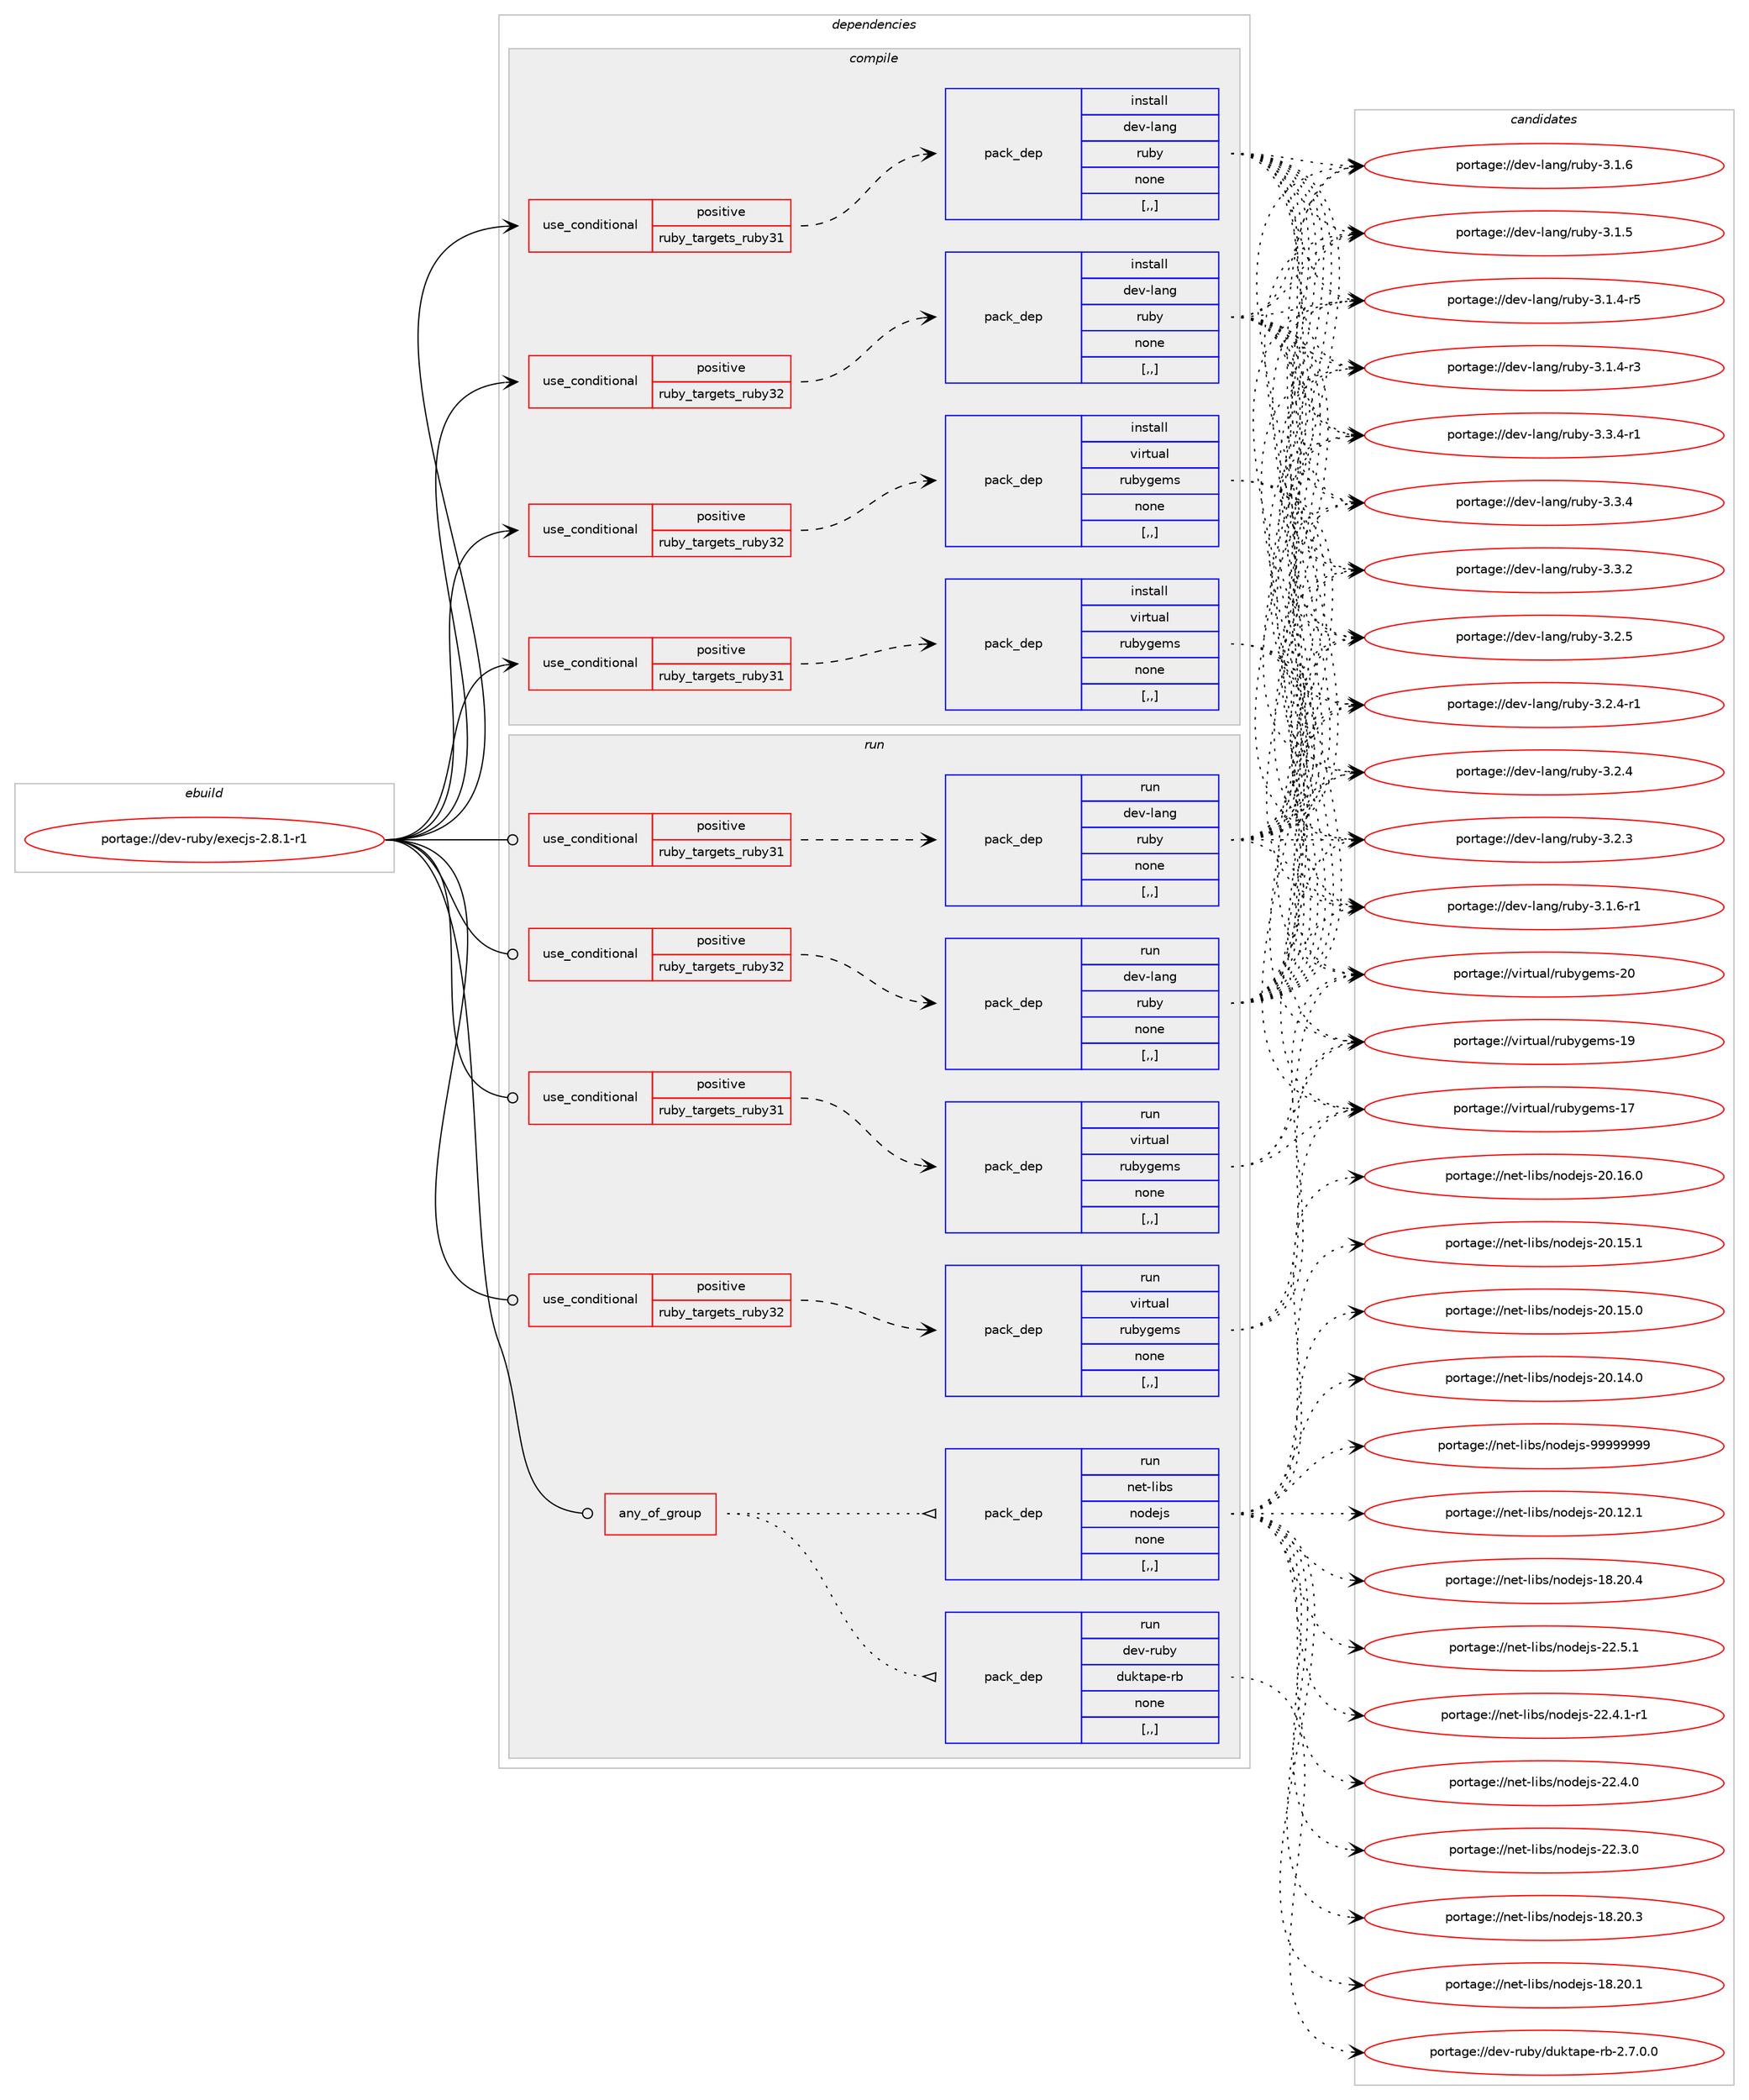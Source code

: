 digraph prolog {

# *************
# Graph options
# *************

newrank=true;
concentrate=true;
compound=true;
graph [rankdir=LR,fontname=Helvetica,fontsize=10,ranksep=1.5];#, ranksep=2.5, nodesep=0.2];
edge  [arrowhead=vee];
node  [fontname=Helvetica,fontsize=10];

# **********
# The ebuild
# **********

subgraph cluster_leftcol {
color=gray;
label=<<i>ebuild</i>>;
id [label="portage://dev-ruby/execjs-2.8.1-r1", color=red, width=4, href="../dev-ruby/execjs-2.8.1-r1.svg"];
}

# ****************
# The dependencies
# ****************

subgraph cluster_midcol {
color=gray;
label=<<i>dependencies</i>>;
subgraph cluster_compile {
fillcolor="#eeeeee";
style=filled;
label=<<i>compile</i>>;
subgraph cond47354 {
dependency182926 [label=<<TABLE BORDER="0" CELLBORDER="1" CELLSPACING="0" CELLPADDING="4"><TR><TD ROWSPAN="3" CELLPADDING="10">use_conditional</TD></TR><TR><TD>positive</TD></TR><TR><TD>ruby_targets_ruby31</TD></TR></TABLE>>, shape=none, color=red];
subgraph pack134259 {
dependency182927 [label=<<TABLE BORDER="0" CELLBORDER="1" CELLSPACING="0" CELLPADDING="4" WIDTH="220"><TR><TD ROWSPAN="6" CELLPADDING="30">pack_dep</TD></TR><TR><TD WIDTH="110">install</TD></TR><TR><TD>dev-lang</TD></TR><TR><TD>ruby</TD></TR><TR><TD>none</TD></TR><TR><TD>[,,]</TD></TR></TABLE>>, shape=none, color=blue];
}
dependency182926:e -> dependency182927:w [weight=20,style="dashed",arrowhead="vee"];
}
id:e -> dependency182926:w [weight=20,style="solid",arrowhead="vee"];
subgraph cond47355 {
dependency182928 [label=<<TABLE BORDER="0" CELLBORDER="1" CELLSPACING="0" CELLPADDING="4"><TR><TD ROWSPAN="3" CELLPADDING="10">use_conditional</TD></TR><TR><TD>positive</TD></TR><TR><TD>ruby_targets_ruby31</TD></TR></TABLE>>, shape=none, color=red];
subgraph pack134260 {
dependency182929 [label=<<TABLE BORDER="0" CELLBORDER="1" CELLSPACING="0" CELLPADDING="4" WIDTH="220"><TR><TD ROWSPAN="6" CELLPADDING="30">pack_dep</TD></TR><TR><TD WIDTH="110">install</TD></TR><TR><TD>virtual</TD></TR><TR><TD>rubygems</TD></TR><TR><TD>none</TD></TR><TR><TD>[,,]</TD></TR></TABLE>>, shape=none, color=blue];
}
dependency182928:e -> dependency182929:w [weight=20,style="dashed",arrowhead="vee"];
}
id:e -> dependency182928:w [weight=20,style="solid",arrowhead="vee"];
subgraph cond47356 {
dependency182930 [label=<<TABLE BORDER="0" CELLBORDER="1" CELLSPACING="0" CELLPADDING="4"><TR><TD ROWSPAN="3" CELLPADDING="10">use_conditional</TD></TR><TR><TD>positive</TD></TR><TR><TD>ruby_targets_ruby32</TD></TR></TABLE>>, shape=none, color=red];
subgraph pack134261 {
dependency182931 [label=<<TABLE BORDER="0" CELLBORDER="1" CELLSPACING="0" CELLPADDING="4" WIDTH="220"><TR><TD ROWSPAN="6" CELLPADDING="30">pack_dep</TD></TR><TR><TD WIDTH="110">install</TD></TR><TR><TD>dev-lang</TD></TR><TR><TD>ruby</TD></TR><TR><TD>none</TD></TR><TR><TD>[,,]</TD></TR></TABLE>>, shape=none, color=blue];
}
dependency182930:e -> dependency182931:w [weight=20,style="dashed",arrowhead="vee"];
}
id:e -> dependency182930:w [weight=20,style="solid",arrowhead="vee"];
subgraph cond47357 {
dependency182932 [label=<<TABLE BORDER="0" CELLBORDER="1" CELLSPACING="0" CELLPADDING="4"><TR><TD ROWSPAN="3" CELLPADDING="10">use_conditional</TD></TR><TR><TD>positive</TD></TR><TR><TD>ruby_targets_ruby32</TD></TR></TABLE>>, shape=none, color=red];
subgraph pack134262 {
dependency182933 [label=<<TABLE BORDER="0" CELLBORDER="1" CELLSPACING="0" CELLPADDING="4" WIDTH="220"><TR><TD ROWSPAN="6" CELLPADDING="30">pack_dep</TD></TR><TR><TD WIDTH="110">install</TD></TR><TR><TD>virtual</TD></TR><TR><TD>rubygems</TD></TR><TR><TD>none</TD></TR><TR><TD>[,,]</TD></TR></TABLE>>, shape=none, color=blue];
}
dependency182932:e -> dependency182933:w [weight=20,style="dashed",arrowhead="vee"];
}
id:e -> dependency182932:w [weight=20,style="solid",arrowhead="vee"];
}
subgraph cluster_compileandrun {
fillcolor="#eeeeee";
style=filled;
label=<<i>compile and run</i>>;
}
subgraph cluster_run {
fillcolor="#eeeeee";
style=filled;
label=<<i>run</i>>;
subgraph any1163 {
dependency182934 [label=<<TABLE BORDER="0" CELLBORDER="1" CELLSPACING="0" CELLPADDING="4"><TR><TD CELLPADDING="10">any_of_group</TD></TR></TABLE>>, shape=none, color=red];subgraph pack134263 {
dependency182935 [label=<<TABLE BORDER="0" CELLBORDER="1" CELLSPACING="0" CELLPADDING="4" WIDTH="220"><TR><TD ROWSPAN="6" CELLPADDING="30">pack_dep</TD></TR><TR><TD WIDTH="110">run</TD></TR><TR><TD>dev-ruby</TD></TR><TR><TD>duktape-rb</TD></TR><TR><TD>none</TD></TR><TR><TD>[,,]</TD></TR></TABLE>>, shape=none, color=blue];
}
dependency182934:e -> dependency182935:w [weight=20,style="dotted",arrowhead="oinv"];
subgraph pack134264 {
dependency182936 [label=<<TABLE BORDER="0" CELLBORDER="1" CELLSPACING="0" CELLPADDING="4" WIDTH="220"><TR><TD ROWSPAN="6" CELLPADDING="30">pack_dep</TD></TR><TR><TD WIDTH="110">run</TD></TR><TR><TD>net-libs</TD></TR><TR><TD>nodejs</TD></TR><TR><TD>none</TD></TR><TR><TD>[,,]</TD></TR></TABLE>>, shape=none, color=blue];
}
dependency182934:e -> dependency182936:w [weight=20,style="dotted",arrowhead="oinv"];
}
id:e -> dependency182934:w [weight=20,style="solid",arrowhead="odot"];
subgraph cond47358 {
dependency182937 [label=<<TABLE BORDER="0" CELLBORDER="1" CELLSPACING="0" CELLPADDING="4"><TR><TD ROWSPAN="3" CELLPADDING="10">use_conditional</TD></TR><TR><TD>positive</TD></TR><TR><TD>ruby_targets_ruby31</TD></TR></TABLE>>, shape=none, color=red];
subgraph pack134265 {
dependency182938 [label=<<TABLE BORDER="0" CELLBORDER="1" CELLSPACING="0" CELLPADDING="4" WIDTH="220"><TR><TD ROWSPAN="6" CELLPADDING="30">pack_dep</TD></TR><TR><TD WIDTH="110">run</TD></TR><TR><TD>dev-lang</TD></TR><TR><TD>ruby</TD></TR><TR><TD>none</TD></TR><TR><TD>[,,]</TD></TR></TABLE>>, shape=none, color=blue];
}
dependency182937:e -> dependency182938:w [weight=20,style="dashed",arrowhead="vee"];
}
id:e -> dependency182937:w [weight=20,style="solid",arrowhead="odot"];
subgraph cond47359 {
dependency182939 [label=<<TABLE BORDER="0" CELLBORDER="1" CELLSPACING="0" CELLPADDING="4"><TR><TD ROWSPAN="3" CELLPADDING="10">use_conditional</TD></TR><TR><TD>positive</TD></TR><TR><TD>ruby_targets_ruby31</TD></TR></TABLE>>, shape=none, color=red];
subgraph pack134266 {
dependency182940 [label=<<TABLE BORDER="0" CELLBORDER="1" CELLSPACING="0" CELLPADDING="4" WIDTH="220"><TR><TD ROWSPAN="6" CELLPADDING="30">pack_dep</TD></TR><TR><TD WIDTH="110">run</TD></TR><TR><TD>virtual</TD></TR><TR><TD>rubygems</TD></TR><TR><TD>none</TD></TR><TR><TD>[,,]</TD></TR></TABLE>>, shape=none, color=blue];
}
dependency182939:e -> dependency182940:w [weight=20,style="dashed",arrowhead="vee"];
}
id:e -> dependency182939:w [weight=20,style="solid",arrowhead="odot"];
subgraph cond47360 {
dependency182941 [label=<<TABLE BORDER="0" CELLBORDER="1" CELLSPACING="0" CELLPADDING="4"><TR><TD ROWSPAN="3" CELLPADDING="10">use_conditional</TD></TR><TR><TD>positive</TD></TR><TR><TD>ruby_targets_ruby32</TD></TR></TABLE>>, shape=none, color=red];
subgraph pack134267 {
dependency182942 [label=<<TABLE BORDER="0" CELLBORDER="1" CELLSPACING="0" CELLPADDING="4" WIDTH="220"><TR><TD ROWSPAN="6" CELLPADDING="30">pack_dep</TD></TR><TR><TD WIDTH="110">run</TD></TR><TR><TD>dev-lang</TD></TR><TR><TD>ruby</TD></TR><TR><TD>none</TD></TR><TR><TD>[,,]</TD></TR></TABLE>>, shape=none, color=blue];
}
dependency182941:e -> dependency182942:w [weight=20,style="dashed",arrowhead="vee"];
}
id:e -> dependency182941:w [weight=20,style="solid",arrowhead="odot"];
subgraph cond47361 {
dependency182943 [label=<<TABLE BORDER="0" CELLBORDER="1" CELLSPACING="0" CELLPADDING="4"><TR><TD ROWSPAN="3" CELLPADDING="10">use_conditional</TD></TR><TR><TD>positive</TD></TR><TR><TD>ruby_targets_ruby32</TD></TR></TABLE>>, shape=none, color=red];
subgraph pack134268 {
dependency182944 [label=<<TABLE BORDER="0" CELLBORDER="1" CELLSPACING="0" CELLPADDING="4" WIDTH="220"><TR><TD ROWSPAN="6" CELLPADDING="30">pack_dep</TD></TR><TR><TD WIDTH="110">run</TD></TR><TR><TD>virtual</TD></TR><TR><TD>rubygems</TD></TR><TR><TD>none</TD></TR><TR><TD>[,,]</TD></TR></TABLE>>, shape=none, color=blue];
}
dependency182943:e -> dependency182944:w [weight=20,style="dashed",arrowhead="vee"];
}
id:e -> dependency182943:w [weight=20,style="solid",arrowhead="odot"];
}
}

# **************
# The candidates
# **************

subgraph cluster_choices {
rank=same;
color=gray;
label=<<i>candidates</i>>;

subgraph choice134259 {
color=black;
nodesep=1;
choice100101118451089711010347114117981214551465146524511449 [label="portage://dev-lang/ruby-3.3.4-r1", color=red, width=4,href="../dev-lang/ruby-3.3.4-r1.svg"];
choice10010111845108971101034711411798121455146514652 [label="portage://dev-lang/ruby-3.3.4", color=red, width=4,href="../dev-lang/ruby-3.3.4.svg"];
choice10010111845108971101034711411798121455146514650 [label="portage://dev-lang/ruby-3.3.2", color=red, width=4,href="../dev-lang/ruby-3.3.2.svg"];
choice10010111845108971101034711411798121455146504653 [label="portage://dev-lang/ruby-3.2.5", color=red, width=4,href="../dev-lang/ruby-3.2.5.svg"];
choice100101118451089711010347114117981214551465046524511449 [label="portage://dev-lang/ruby-3.2.4-r1", color=red, width=4,href="../dev-lang/ruby-3.2.4-r1.svg"];
choice10010111845108971101034711411798121455146504652 [label="portage://dev-lang/ruby-3.2.4", color=red, width=4,href="../dev-lang/ruby-3.2.4.svg"];
choice10010111845108971101034711411798121455146504651 [label="portage://dev-lang/ruby-3.2.3", color=red, width=4,href="../dev-lang/ruby-3.2.3.svg"];
choice100101118451089711010347114117981214551464946544511449 [label="portage://dev-lang/ruby-3.1.6-r1", color=red, width=4,href="../dev-lang/ruby-3.1.6-r1.svg"];
choice10010111845108971101034711411798121455146494654 [label="portage://dev-lang/ruby-3.1.6", color=red, width=4,href="../dev-lang/ruby-3.1.6.svg"];
choice10010111845108971101034711411798121455146494653 [label="portage://dev-lang/ruby-3.1.5", color=red, width=4,href="../dev-lang/ruby-3.1.5.svg"];
choice100101118451089711010347114117981214551464946524511453 [label="portage://dev-lang/ruby-3.1.4-r5", color=red, width=4,href="../dev-lang/ruby-3.1.4-r5.svg"];
choice100101118451089711010347114117981214551464946524511451 [label="portage://dev-lang/ruby-3.1.4-r3", color=red, width=4,href="../dev-lang/ruby-3.1.4-r3.svg"];
dependency182927:e -> choice100101118451089711010347114117981214551465146524511449:w [style=dotted,weight="100"];
dependency182927:e -> choice10010111845108971101034711411798121455146514652:w [style=dotted,weight="100"];
dependency182927:e -> choice10010111845108971101034711411798121455146514650:w [style=dotted,weight="100"];
dependency182927:e -> choice10010111845108971101034711411798121455146504653:w [style=dotted,weight="100"];
dependency182927:e -> choice100101118451089711010347114117981214551465046524511449:w [style=dotted,weight="100"];
dependency182927:e -> choice10010111845108971101034711411798121455146504652:w [style=dotted,weight="100"];
dependency182927:e -> choice10010111845108971101034711411798121455146504651:w [style=dotted,weight="100"];
dependency182927:e -> choice100101118451089711010347114117981214551464946544511449:w [style=dotted,weight="100"];
dependency182927:e -> choice10010111845108971101034711411798121455146494654:w [style=dotted,weight="100"];
dependency182927:e -> choice10010111845108971101034711411798121455146494653:w [style=dotted,weight="100"];
dependency182927:e -> choice100101118451089711010347114117981214551464946524511453:w [style=dotted,weight="100"];
dependency182927:e -> choice100101118451089711010347114117981214551464946524511451:w [style=dotted,weight="100"];
}
subgraph choice134260 {
color=black;
nodesep=1;
choice118105114116117971084711411798121103101109115455048 [label="portage://virtual/rubygems-20", color=red, width=4,href="../virtual/rubygems-20.svg"];
choice118105114116117971084711411798121103101109115454957 [label="portage://virtual/rubygems-19", color=red, width=4,href="../virtual/rubygems-19.svg"];
choice118105114116117971084711411798121103101109115454955 [label="portage://virtual/rubygems-17", color=red, width=4,href="../virtual/rubygems-17.svg"];
dependency182929:e -> choice118105114116117971084711411798121103101109115455048:w [style=dotted,weight="100"];
dependency182929:e -> choice118105114116117971084711411798121103101109115454957:w [style=dotted,weight="100"];
dependency182929:e -> choice118105114116117971084711411798121103101109115454955:w [style=dotted,weight="100"];
}
subgraph choice134261 {
color=black;
nodesep=1;
choice100101118451089711010347114117981214551465146524511449 [label="portage://dev-lang/ruby-3.3.4-r1", color=red, width=4,href="../dev-lang/ruby-3.3.4-r1.svg"];
choice10010111845108971101034711411798121455146514652 [label="portage://dev-lang/ruby-3.3.4", color=red, width=4,href="../dev-lang/ruby-3.3.4.svg"];
choice10010111845108971101034711411798121455146514650 [label="portage://dev-lang/ruby-3.3.2", color=red, width=4,href="../dev-lang/ruby-3.3.2.svg"];
choice10010111845108971101034711411798121455146504653 [label="portage://dev-lang/ruby-3.2.5", color=red, width=4,href="../dev-lang/ruby-3.2.5.svg"];
choice100101118451089711010347114117981214551465046524511449 [label="portage://dev-lang/ruby-3.2.4-r1", color=red, width=4,href="../dev-lang/ruby-3.2.4-r1.svg"];
choice10010111845108971101034711411798121455146504652 [label="portage://dev-lang/ruby-3.2.4", color=red, width=4,href="../dev-lang/ruby-3.2.4.svg"];
choice10010111845108971101034711411798121455146504651 [label="portage://dev-lang/ruby-3.2.3", color=red, width=4,href="../dev-lang/ruby-3.2.3.svg"];
choice100101118451089711010347114117981214551464946544511449 [label="portage://dev-lang/ruby-3.1.6-r1", color=red, width=4,href="../dev-lang/ruby-3.1.6-r1.svg"];
choice10010111845108971101034711411798121455146494654 [label="portage://dev-lang/ruby-3.1.6", color=red, width=4,href="../dev-lang/ruby-3.1.6.svg"];
choice10010111845108971101034711411798121455146494653 [label="portage://dev-lang/ruby-3.1.5", color=red, width=4,href="../dev-lang/ruby-3.1.5.svg"];
choice100101118451089711010347114117981214551464946524511453 [label="portage://dev-lang/ruby-3.1.4-r5", color=red, width=4,href="../dev-lang/ruby-3.1.4-r5.svg"];
choice100101118451089711010347114117981214551464946524511451 [label="portage://dev-lang/ruby-3.1.4-r3", color=red, width=4,href="../dev-lang/ruby-3.1.4-r3.svg"];
dependency182931:e -> choice100101118451089711010347114117981214551465146524511449:w [style=dotted,weight="100"];
dependency182931:e -> choice10010111845108971101034711411798121455146514652:w [style=dotted,weight="100"];
dependency182931:e -> choice10010111845108971101034711411798121455146514650:w [style=dotted,weight="100"];
dependency182931:e -> choice10010111845108971101034711411798121455146504653:w [style=dotted,weight="100"];
dependency182931:e -> choice100101118451089711010347114117981214551465046524511449:w [style=dotted,weight="100"];
dependency182931:e -> choice10010111845108971101034711411798121455146504652:w [style=dotted,weight="100"];
dependency182931:e -> choice10010111845108971101034711411798121455146504651:w [style=dotted,weight="100"];
dependency182931:e -> choice100101118451089711010347114117981214551464946544511449:w [style=dotted,weight="100"];
dependency182931:e -> choice10010111845108971101034711411798121455146494654:w [style=dotted,weight="100"];
dependency182931:e -> choice10010111845108971101034711411798121455146494653:w [style=dotted,weight="100"];
dependency182931:e -> choice100101118451089711010347114117981214551464946524511453:w [style=dotted,weight="100"];
dependency182931:e -> choice100101118451089711010347114117981214551464946524511451:w [style=dotted,weight="100"];
}
subgraph choice134262 {
color=black;
nodesep=1;
choice118105114116117971084711411798121103101109115455048 [label="portage://virtual/rubygems-20", color=red, width=4,href="../virtual/rubygems-20.svg"];
choice118105114116117971084711411798121103101109115454957 [label="portage://virtual/rubygems-19", color=red, width=4,href="../virtual/rubygems-19.svg"];
choice118105114116117971084711411798121103101109115454955 [label="portage://virtual/rubygems-17", color=red, width=4,href="../virtual/rubygems-17.svg"];
dependency182933:e -> choice118105114116117971084711411798121103101109115455048:w [style=dotted,weight="100"];
dependency182933:e -> choice118105114116117971084711411798121103101109115454957:w [style=dotted,weight="100"];
dependency182933:e -> choice118105114116117971084711411798121103101109115454955:w [style=dotted,weight="100"];
}
subgraph choice134263 {
color=black;
nodesep=1;
choice1001011184511411798121471001171071169711210145114984550465546484648 [label="portage://dev-ruby/duktape-rb-2.7.0.0", color=red, width=4,href="../dev-ruby/duktape-rb-2.7.0.0.svg"];
dependency182935:e -> choice1001011184511411798121471001171071169711210145114984550465546484648:w [style=dotted,weight="100"];
}
subgraph choice134264 {
color=black;
nodesep=1;
choice110101116451081059811547110111100101106115455757575757575757 [label="portage://net-libs/nodejs-99999999", color=red, width=4,href="../net-libs/nodejs-99999999.svg"];
choice11010111645108105981154711011110010110611545505046534649 [label="portage://net-libs/nodejs-22.5.1", color=red, width=4,href="../net-libs/nodejs-22.5.1.svg"];
choice110101116451081059811547110111100101106115455050465246494511449 [label="portage://net-libs/nodejs-22.4.1-r1", color=red, width=4,href="../net-libs/nodejs-22.4.1-r1.svg"];
choice11010111645108105981154711011110010110611545505046524648 [label="portage://net-libs/nodejs-22.4.0", color=red, width=4,href="../net-libs/nodejs-22.4.0.svg"];
choice11010111645108105981154711011110010110611545505046514648 [label="portage://net-libs/nodejs-22.3.0", color=red, width=4,href="../net-libs/nodejs-22.3.0.svg"];
choice1101011164510810598115471101111001011061154550484649544648 [label="portage://net-libs/nodejs-20.16.0", color=red, width=4,href="../net-libs/nodejs-20.16.0.svg"];
choice1101011164510810598115471101111001011061154550484649534649 [label="portage://net-libs/nodejs-20.15.1", color=red, width=4,href="../net-libs/nodejs-20.15.1.svg"];
choice1101011164510810598115471101111001011061154550484649534648 [label="portage://net-libs/nodejs-20.15.0", color=red, width=4,href="../net-libs/nodejs-20.15.0.svg"];
choice1101011164510810598115471101111001011061154550484649524648 [label="portage://net-libs/nodejs-20.14.0", color=red, width=4,href="../net-libs/nodejs-20.14.0.svg"];
choice1101011164510810598115471101111001011061154550484649504649 [label="portage://net-libs/nodejs-20.12.1", color=red, width=4,href="../net-libs/nodejs-20.12.1.svg"];
choice1101011164510810598115471101111001011061154549564650484652 [label="portage://net-libs/nodejs-18.20.4", color=red, width=4,href="../net-libs/nodejs-18.20.4.svg"];
choice1101011164510810598115471101111001011061154549564650484651 [label="portage://net-libs/nodejs-18.20.3", color=red, width=4,href="../net-libs/nodejs-18.20.3.svg"];
choice1101011164510810598115471101111001011061154549564650484649 [label="portage://net-libs/nodejs-18.20.1", color=red, width=4,href="../net-libs/nodejs-18.20.1.svg"];
dependency182936:e -> choice110101116451081059811547110111100101106115455757575757575757:w [style=dotted,weight="100"];
dependency182936:e -> choice11010111645108105981154711011110010110611545505046534649:w [style=dotted,weight="100"];
dependency182936:e -> choice110101116451081059811547110111100101106115455050465246494511449:w [style=dotted,weight="100"];
dependency182936:e -> choice11010111645108105981154711011110010110611545505046524648:w [style=dotted,weight="100"];
dependency182936:e -> choice11010111645108105981154711011110010110611545505046514648:w [style=dotted,weight="100"];
dependency182936:e -> choice1101011164510810598115471101111001011061154550484649544648:w [style=dotted,weight="100"];
dependency182936:e -> choice1101011164510810598115471101111001011061154550484649534649:w [style=dotted,weight="100"];
dependency182936:e -> choice1101011164510810598115471101111001011061154550484649534648:w [style=dotted,weight="100"];
dependency182936:e -> choice1101011164510810598115471101111001011061154550484649524648:w [style=dotted,weight="100"];
dependency182936:e -> choice1101011164510810598115471101111001011061154550484649504649:w [style=dotted,weight="100"];
dependency182936:e -> choice1101011164510810598115471101111001011061154549564650484652:w [style=dotted,weight="100"];
dependency182936:e -> choice1101011164510810598115471101111001011061154549564650484651:w [style=dotted,weight="100"];
dependency182936:e -> choice1101011164510810598115471101111001011061154549564650484649:w [style=dotted,weight="100"];
}
subgraph choice134265 {
color=black;
nodesep=1;
choice100101118451089711010347114117981214551465146524511449 [label="portage://dev-lang/ruby-3.3.4-r1", color=red, width=4,href="../dev-lang/ruby-3.3.4-r1.svg"];
choice10010111845108971101034711411798121455146514652 [label="portage://dev-lang/ruby-3.3.4", color=red, width=4,href="../dev-lang/ruby-3.3.4.svg"];
choice10010111845108971101034711411798121455146514650 [label="portage://dev-lang/ruby-3.3.2", color=red, width=4,href="../dev-lang/ruby-3.3.2.svg"];
choice10010111845108971101034711411798121455146504653 [label="portage://dev-lang/ruby-3.2.5", color=red, width=4,href="../dev-lang/ruby-3.2.5.svg"];
choice100101118451089711010347114117981214551465046524511449 [label="portage://dev-lang/ruby-3.2.4-r1", color=red, width=4,href="../dev-lang/ruby-3.2.4-r1.svg"];
choice10010111845108971101034711411798121455146504652 [label="portage://dev-lang/ruby-3.2.4", color=red, width=4,href="../dev-lang/ruby-3.2.4.svg"];
choice10010111845108971101034711411798121455146504651 [label="portage://dev-lang/ruby-3.2.3", color=red, width=4,href="../dev-lang/ruby-3.2.3.svg"];
choice100101118451089711010347114117981214551464946544511449 [label="portage://dev-lang/ruby-3.1.6-r1", color=red, width=4,href="../dev-lang/ruby-3.1.6-r1.svg"];
choice10010111845108971101034711411798121455146494654 [label="portage://dev-lang/ruby-3.1.6", color=red, width=4,href="../dev-lang/ruby-3.1.6.svg"];
choice10010111845108971101034711411798121455146494653 [label="portage://dev-lang/ruby-3.1.5", color=red, width=4,href="../dev-lang/ruby-3.1.5.svg"];
choice100101118451089711010347114117981214551464946524511453 [label="portage://dev-lang/ruby-3.1.4-r5", color=red, width=4,href="../dev-lang/ruby-3.1.4-r5.svg"];
choice100101118451089711010347114117981214551464946524511451 [label="portage://dev-lang/ruby-3.1.4-r3", color=red, width=4,href="../dev-lang/ruby-3.1.4-r3.svg"];
dependency182938:e -> choice100101118451089711010347114117981214551465146524511449:w [style=dotted,weight="100"];
dependency182938:e -> choice10010111845108971101034711411798121455146514652:w [style=dotted,weight="100"];
dependency182938:e -> choice10010111845108971101034711411798121455146514650:w [style=dotted,weight="100"];
dependency182938:e -> choice10010111845108971101034711411798121455146504653:w [style=dotted,weight="100"];
dependency182938:e -> choice100101118451089711010347114117981214551465046524511449:w [style=dotted,weight="100"];
dependency182938:e -> choice10010111845108971101034711411798121455146504652:w [style=dotted,weight="100"];
dependency182938:e -> choice10010111845108971101034711411798121455146504651:w [style=dotted,weight="100"];
dependency182938:e -> choice100101118451089711010347114117981214551464946544511449:w [style=dotted,weight="100"];
dependency182938:e -> choice10010111845108971101034711411798121455146494654:w [style=dotted,weight="100"];
dependency182938:e -> choice10010111845108971101034711411798121455146494653:w [style=dotted,weight="100"];
dependency182938:e -> choice100101118451089711010347114117981214551464946524511453:w [style=dotted,weight="100"];
dependency182938:e -> choice100101118451089711010347114117981214551464946524511451:w [style=dotted,weight="100"];
}
subgraph choice134266 {
color=black;
nodesep=1;
choice118105114116117971084711411798121103101109115455048 [label="portage://virtual/rubygems-20", color=red, width=4,href="../virtual/rubygems-20.svg"];
choice118105114116117971084711411798121103101109115454957 [label="portage://virtual/rubygems-19", color=red, width=4,href="../virtual/rubygems-19.svg"];
choice118105114116117971084711411798121103101109115454955 [label="portage://virtual/rubygems-17", color=red, width=4,href="../virtual/rubygems-17.svg"];
dependency182940:e -> choice118105114116117971084711411798121103101109115455048:w [style=dotted,weight="100"];
dependency182940:e -> choice118105114116117971084711411798121103101109115454957:w [style=dotted,weight="100"];
dependency182940:e -> choice118105114116117971084711411798121103101109115454955:w [style=dotted,weight="100"];
}
subgraph choice134267 {
color=black;
nodesep=1;
choice100101118451089711010347114117981214551465146524511449 [label="portage://dev-lang/ruby-3.3.4-r1", color=red, width=4,href="../dev-lang/ruby-3.3.4-r1.svg"];
choice10010111845108971101034711411798121455146514652 [label="portage://dev-lang/ruby-3.3.4", color=red, width=4,href="../dev-lang/ruby-3.3.4.svg"];
choice10010111845108971101034711411798121455146514650 [label="portage://dev-lang/ruby-3.3.2", color=red, width=4,href="../dev-lang/ruby-3.3.2.svg"];
choice10010111845108971101034711411798121455146504653 [label="portage://dev-lang/ruby-3.2.5", color=red, width=4,href="../dev-lang/ruby-3.2.5.svg"];
choice100101118451089711010347114117981214551465046524511449 [label="portage://dev-lang/ruby-3.2.4-r1", color=red, width=4,href="../dev-lang/ruby-3.2.4-r1.svg"];
choice10010111845108971101034711411798121455146504652 [label="portage://dev-lang/ruby-3.2.4", color=red, width=4,href="../dev-lang/ruby-3.2.4.svg"];
choice10010111845108971101034711411798121455146504651 [label="portage://dev-lang/ruby-3.2.3", color=red, width=4,href="../dev-lang/ruby-3.2.3.svg"];
choice100101118451089711010347114117981214551464946544511449 [label="portage://dev-lang/ruby-3.1.6-r1", color=red, width=4,href="../dev-lang/ruby-3.1.6-r1.svg"];
choice10010111845108971101034711411798121455146494654 [label="portage://dev-lang/ruby-3.1.6", color=red, width=4,href="../dev-lang/ruby-3.1.6.svg"];
choice10010111845108971101034711411798121455146494653 [label="portage://dev-lang/ruby-3.1.5", color=red, width=4,href="../dev-lang/ruby-3.1.5.svg"];
choice100101118451089711010347114117981214551464946524511453 [label="portage://dev-lang/ruby-3.1.4-r5", color=red, width=4,href="../dev-lang/ruby-3.1.4-r5.svg"];
choice100101118451089711010347114117981214551464946524511451 [label="portage://dev-lang/ruby-3.1.4-r3", color=red, width=4,href="../dev-lang/ruby-3.1.4-r3.svg"];
dependency182942:e -> choice100101118451089711010347114117981214551465146524511449:w [style=dotted,weight="100"];
dependency182942:e -> choice10010111845108971101034711411798121455146514652:w [style=dotted,weight="100"];
dependency182942:e -> choice10010111845108971101034711411798121455146514650:w [style=dotted,weight="100"];
dependency182942:e -> choice10010111845108971101034711411798121455146504653:w [style=dotted,weight="100"];
dependency182942:e -> choice100101118451089711010347114117981214551465046524511449:w [style=dotted,weight="100"];
dependency182942:e -> choice10010111845108971101034711411798121455146504652:w [style=dotted,weight="100"];
dependency182942:e -> choice10010111845108971101034711411798121455146504651:w [style=dotted,weight="100"];
dependency182942:e -> choice100101118451089711010347114117981214551464946544511449:w [style=dotted,weight="100"];
dependency182942:e -> choice10010111845108971101034711411798121455146494654:w [style=dotted,weight="100"];
dependency182942:e -> choice10010111845108971101034711411798121455146494653:w [style=dotted,weight="100"];
dependency182942:e -> choice100101118451089711010347114117981214551464946524511453:w [style=dotted,weight="100"];
dependency182942:e -> choice100101118451089711010347114117981214551464946524511451:w [style=dotted,weight="100"];
}
subgraph choice134268 {
color=black;
nodesep=1;
choice118105114116117971084711411798121103101109115455048 [label="portage://virtual/rubygems-20", color=red, width=4,href="../virtual/rubygems-20.svg"];
choice118105114116117971084711411798121103101109115454957 [label="portage://virtual/rubygems-19", color=red, width=4,href="../virtual/rubygems-19.svg"];
choice118105114116117971084711411798121103101109115454955 [label="portage://virtual/rubygems-17", color=red, width=4,href="../virtual/rubygems-17.svg"];
dependency182944:e -> choice118105114116117971084711411798121103101109115455048:w [style=dotted,weight="100"];
dependency182944:e -> choice118105114116117971084711411798121103101109115454957:w [style=dotted,weight="100"];
dependency182944:e -> choice118105114116117971084711411798121103101109115454955:w [style=dotted,weight="100"];
}
}

}
